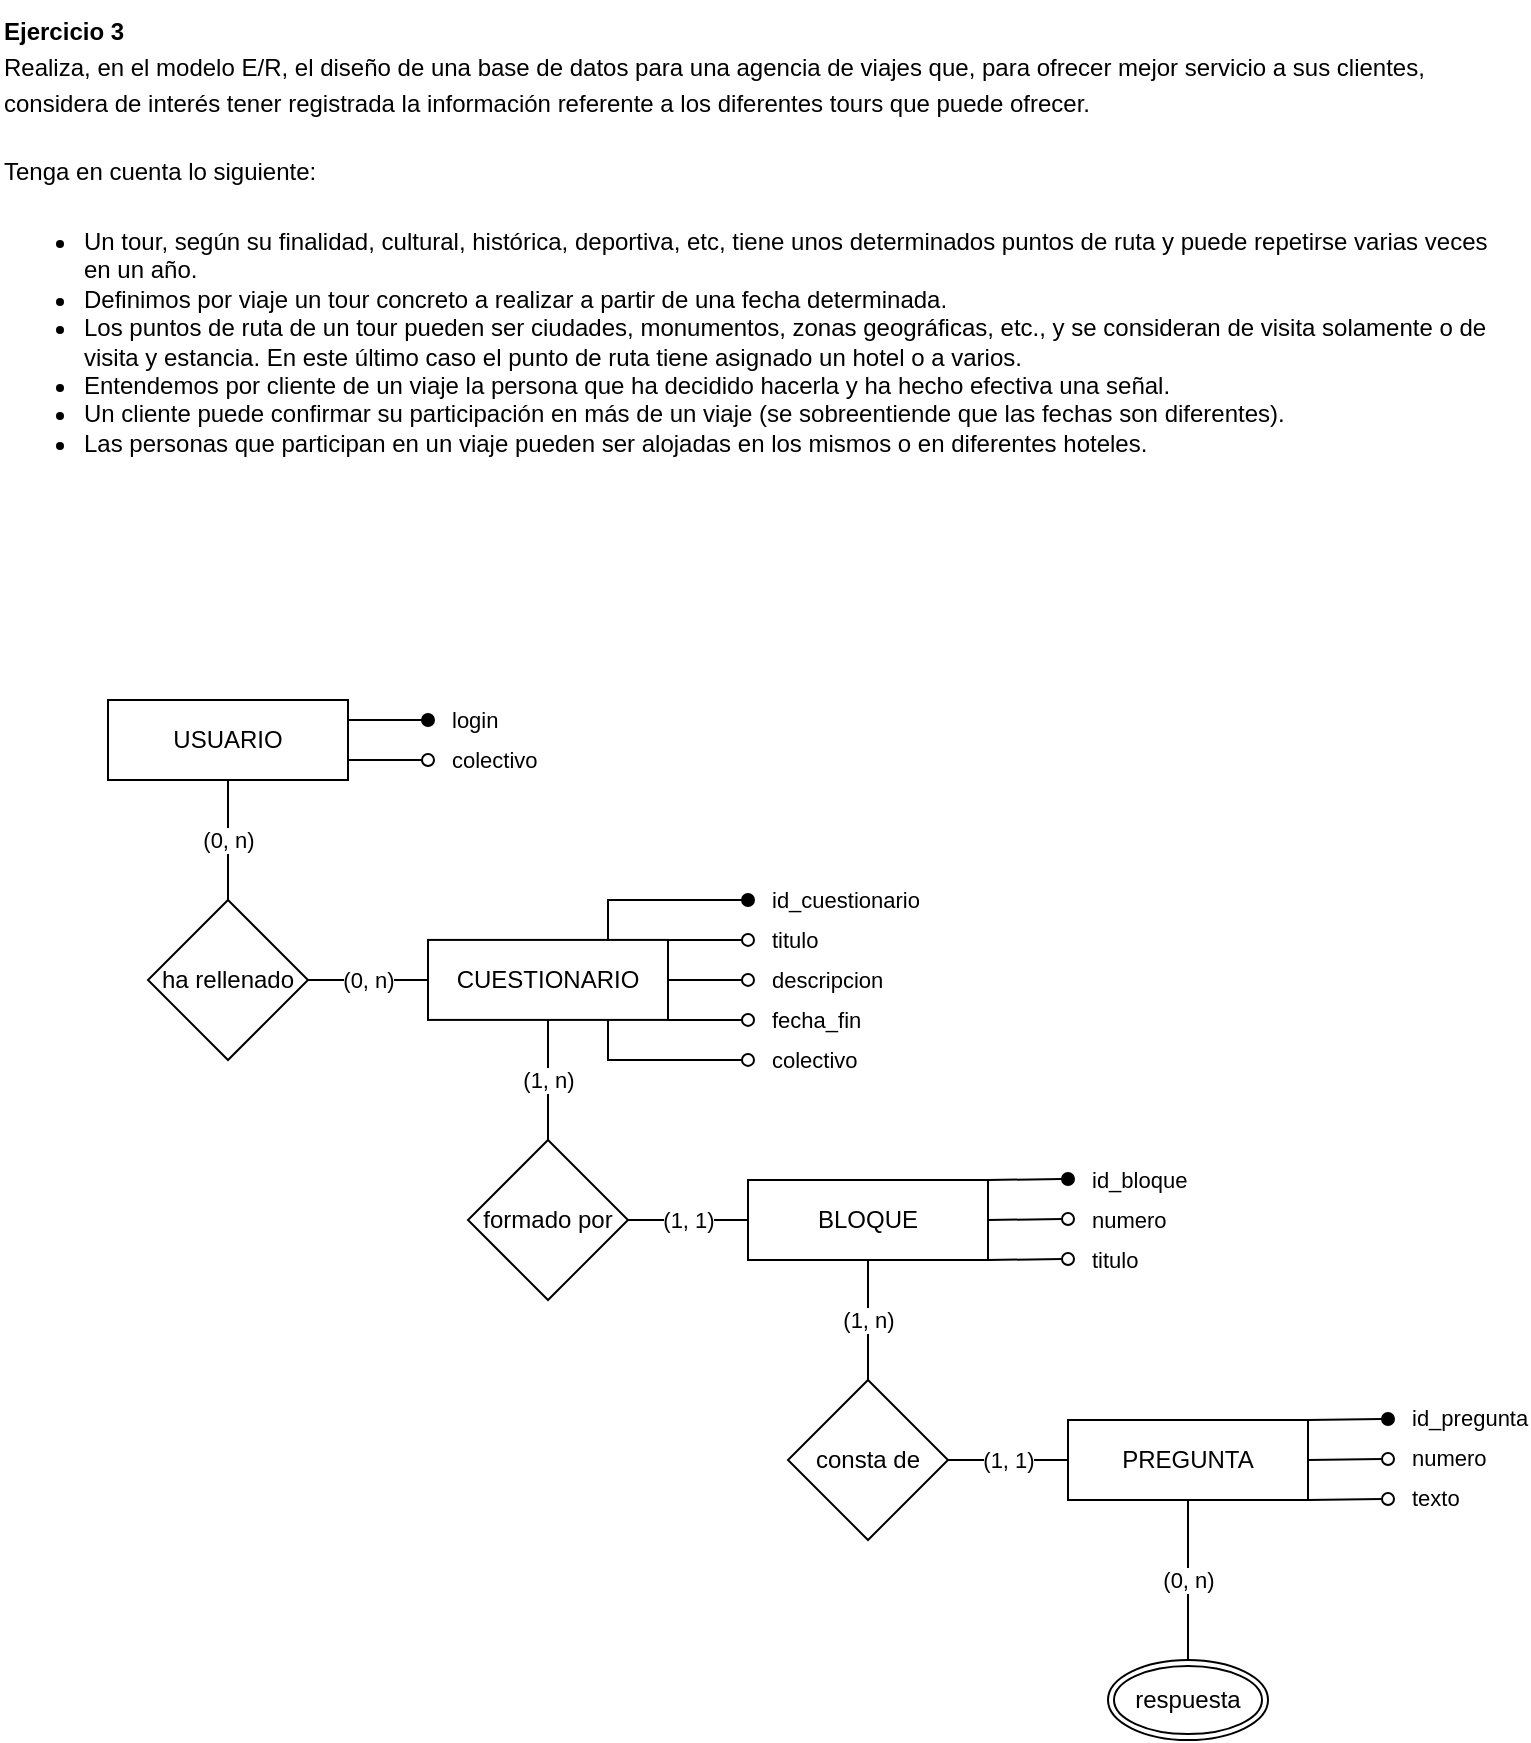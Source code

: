 <mxfile version="17.4.6" type="device"><diagram id="R2lEEEUBdFMjLlhIrx00" name="Page-1"><mxGraphModel dx="862" dy="1665" grid="1" gridSize="10" guides="1" tooltips="1" connect="1" arrows="1" fold="1" page="1" pageScale="1" pageWidth="827" pageHeight="1169" math="0" shadow="0" extFonts="Permanent Marker^https://fonts.googleapis.com/css?family=Permanent+Marker"><root><mxCell id="0"/><mxCell id="1" parent="0"/><mxCell id="az94NWHXUpk0kcAOf4Yl-8" value="login" style="edgeStyle=none;rounded=0;orthogonalLoop=1;jettySize=auto;html=1;endArrow=oval;endFill=1;startArrow=none;startFill=0;labelPosition=center;verticalLabelPosition=middle;align=left;verticalAlign=middle;exitX=1;exitY=0.25;exitDx=0;exitDy=0;" parent="1" source="V0h3Uh2K9khEuizxDlOd-1" edge="1"><mxGeometry x="1" y="10" relative="1" as="geometry"><mxPoint x="254" y="-760" as="targetPoint"/><mxPoint x="10" y="10" as="offset"/></mxGeometry></mxCell><mxCell id="az94NWHXUpk0kcAOf4Yl-23" value="(0, n)" style="edgeStyle=none;rounded=0;orthogonalLoop=1;jettySize=auto;html=1;exitX=0.5;exitY=1;exitDx=0;exitDy=0;startArrow=none;startFill=0;endArrow=none;endFill=0;" parent="1" source="V0h3Uh2K9khEuizxDlOd-1" target="V0h3Uh2K9khEuizxDlOd-4" edge="1"><mxGeometry relative="1" as="geometry"/></mxCell><mxCell id="YaglDZlqnz0dynP-ahU7-1" value="colectivo" style="rounded=0;orthogonalLoop=1;jettySize=auto;html=1;exitX=1;exitY=0.75;exitDx=0;exitDy=0;endArrow=oval;endFill=0;align=left;labelPosition=center;verticalLabelPosition=middle;verticalAlign=middle;" parent="1" source="V0h3Uh2K9khEuizxDlOd-1" edge="1"><mxGeometry x="1" y="10" relative="1" as="geometry"><mxPoint x="254" y="-740" as="targetPoint"/><mxPoint x="10" y="10" as="offset"/></mxGeometry></mxCell><mxCell id="V0h3Uh2K9khEuizxDlOd-1" value="USUARIO" style="whiteSpace=wrap;html=1;align=center;" parent="1" vertex="1"><mxGeometry x="94" y="-770" width="120" height="40" as="geometry"/></mxCell><mxCell id="az94NWHXUpk0kcAOf4Yl-15" value="id_cuestionario" style="rounded=0;orthogonalLoop=1;jettySize=auto;html=1;exitX=0.75;exitY=0;exitDx=0;exitDy=0;startArrow=none;startFill=0;endArrow=oval;endFill=1;labelPosition=center;verticalLabelPosition=middle;align=left;verticalAlign=middle;" parent="1" source="V0h3Uh2K9khEuizxDlOd-2" edge="1"><mxGeometry x="1" y="10" relative="1" as="geometry"><mxPoint x="414" y="-670" as="targetPoint"/><mxPoint x="10" y="10" as="offset"/><Array as="points"><mxPoint x="344" y="-670"/></Array></mxGeometry></mxCell><mxCell id="az94NWHXUpk0kcAOf4Yl-17" value="colectivo" style="edgeStyle=orthogonalEdgeStyle;rounded=0;orthogonalLoop=1;jettySize=auto;html=1;exitX=0.75;exitY=1;exitDx=0;exitDy=0;startArrow=none;startFill=0;endArrow=oval;endFill=0;labelPosition=center;verticalLabelPosition=middle;align=left;verticalAlign=middle;" parent="1" source="V0h3Uh2K9khEuizxDlOd-2" edge="1"><mxGeometry x="1" y="-10" relative="1" as="geometry"><mxPoint x="414" y="-590.04" as="targetPoint"/><mxPoint x="10" y="-10" as="offset"/><Array as="points"><mxPoint x="344" y="-590"/></Array></mxGeometry></mxCell><mxCell id="az94NWHXUpk0kcAOf4Yl-25" value="(1, n)" style="edgeStyle=none;rounded=0;orthogonalLoop=1;jettySize=auto;html=1;exitX=0.5;exitY=1;exitDx=0;exitDy=0;entryX=0.5;entryY=0;entryDx=0;entryDy=0;startArrow=none;startFill=0;endArrow=none;endFill=0;" parent="1" source="V0h3Uh2K9khEuizxDlOd-2" target="V0h3Uh2K9khEuizxDlOd-5" edge="1"><mxGeometry relative="1" as="geometry"><mxPoint x="274" y="-569.96" as="targetPoint"/></mxGeometry></mxCell><mxCell id="YaglDZlqnz0dynP-ahU7-4" value="fecha_fin" style="rounded=1;sketch=0;orthogonalLoop=1;jettySize=auto;html=1;exitX=1;exitY=1;exitDx=0;exitDy=0;endArrow=oval;endFill=0;align=left;labelPosition=center;verticalLabelPosition=middle;verticalAlign=middle;" parent="1" source="V0h3Uh2K9khEuizxDlOd-2" edge="1"><mxGeometry x="1" y="10" relative="1" as="geometry"><mxPoint x="414" y="-610.04" as="targetPoint"/><mxPoint x="10" y="10" as="offset"/></mxGeometry></mxCell><mxCell id="YaglDZlqnz0dynP-ahU7-5" value="descripcion" style="rounded=1;sketch=0;orthogonalLoop=1;jettySize=auto;html=1;exitX=1;exitY=0.5;exitDx=0;exitDy=0;endArrow=oval;endFill=0;align=left;labelPosition=center;verticalLabelPosition=middle;verticalAlign=middle;" parent="1" source="V0h3Uh2K9khEuizxDlOd-2" edge="1"><mxGeometry x="1" y="10" relative="1" as="geometry"><mxPoint x="414" y="-630.04" as="targetPoint"/><mxPoint x="10" y="10" as="offset"/></mxGeometry></mxCell><mxCell id="YaglDZlqnz0dynP-ahU7-6" value="titulo" style="rounded=1;sketch=0;orthogonalLoop=1;jettySize=auto;html=1;exitX=1;exitY=0;exitDx=0;exitDy=0;endArrow=oval;endFill=0;align=left;labelPosition=center;verticalLabelPosition=middle;verticalAlign=middle;" parent="1" source="V0h3Uh2K9khEuizxDlOd-2" edge="1"><mxGeometry x="1" y="10" relative="1" as="geometry"><mxPoint x="414" y="-650.04" as="targetPoint"/><mxPoint x="10" y="10" as="offset"/></mxGeometry></mxCell><mxCell id="V0h3Uh2K9khEuizxDlOd-2" value="CUESTIONARIO" style="whiteSpace=wrap;html=1;align=center;" parent="1" vertex="1"><mxGeometry x="254" y="-650.04" width="120" height="40" as="geometry"/></mxCell><mxCell id="az94NWHXUpk0kcAOf4Yl-18" value="id_bloque" style="edgeStyle=none;rounded=0;orthogonalLoop=1;jettySize=auto;html=1;exitX=1;exitY=0;exitDx=0;exitDy=0;startArrow=none;startFill=0;endArrow=oval;endFill=1;labelPosition=center;verticalLabelPosition=middle;align=left;verticalAlign=middle;" parent="1" source="V0h3Uh2K9khEuizxDlOd-3" edge="1"><mxGeometry x="1" y="10" relative="1" as="geometry"><mxPoint x="574" y="-530.5" as="targetPoint"/><mxPoint x="10" y="10" as="offset"/></mxGeometry></mxCell><mxCell id="az94NWHXUpk0kcAOf4Yl-19" value="numero" style="edgeStyle=none;rounded=0;orthogonalLoop=1;jettySize=auto;html=1;exitX=1;exitY=0.5;exitDx=0;exitDy=0;startArrow=none;startFill=0;endArrow=oval;endFill=0;labelPosition=center;verticalLabelPosition=middle;align=left;verticalAlign=middle;" parent="1" source="V0h3Uh2K9khEuizxDlOd-3" edge="1"><mxGeometry x="1" y="10" relative="1" as="geometry"><mxPoint x="574" y="-510.5" as="targetPoint"/><mxPoint x="10" y="10" as="offset"/></mxGeometry></mxCell><mxCell id="YaglDZlqnz0dynP-ahU7-7" value="titulo" style="rounded=1;sketch=0;orthogonalLoop=1;jettySize=auto;html=1;exitX=1;exitY=1;exitDx=0;exitDy=0;endArrow=oval;endFill=0;align=left;labelPosition=center;verticalLabelPosition=middle;verticalAlign=middle;" parent="1" source="V0h3Uh2K9khEuizxDlOd-3" edge="1"><mxGeometry x="1" y="10" relative="1" as="geometry"><mxPoint x="574" y="-490.5" as="targetPoint"/><mxPoint x="10" y="10" as="offset"/></mxGeometry></mxCell><mxCell id="V0h3Uh2K9khEuizxDlOd-3" value="BLOQUE" style="whiteSpace=wrap;html=1;align=center;" parent="1" vertex="1"><mxGeometry x="414" y="-530" width="120" height="40" as="geometry"/></mxCell><mxCell id="az94NWHXUpk0kcAOf4Yl-24" value="(0, n)" style="edgeStyle=none;rounded=0;orthogonalLoop=1;jettySize=auto;html=1;exitX=1;exitY=0.5;exitDx=0;exitDy=0;entryX=0;entryY=0.5;entryDx=0;entryDy=0;startArrow=none;startFill=0;endArrow=none;endFill=0;" parent="1" source="V0h3Uh2K9khEuizxDlOd-4" target="V0h3Uh2K9khEuizxDlOd-2" edge="1"><mxGeometry relative="1" as="geometry"><mxPoint x="154" y="-490" as="sourcePoint"/></mxGeometry></mxCell><mxCell id="V0h3Uh2K9khEuizxDlOd-4" value="ha rellenado" style="shape=rhombus;perimeter=rhombusPerimeter;whiteSpace=wrap;html=1;align=center;" parent="1" vertex="1"><mxGeometry x="114" y="-670" width="80" height="80" as="geometry"/></mxCell><mxCell id="az94NWHXUpk0kcAOf4Yl-26" value="(1, 1)" style="edgeStyle=none;rounded=0;orthogonalLoop=1;jettySize=auto;html=1;exitX=1;exitY=0.5;exitDx=0;exitDy=0;entryX=0;entryY=0.5;entryDx=0;entryDy=0;startArrow=none;startFill=0;endArrow=none;endFill=0;" parent="1" source="V0h3Uh2K9khEuizxDlOd-5" target="V0h3Uh2K9khEuizxDlOd-3" edge="1"><mxGeometry relative="1" as="geometry"/></mxCell><mxCell id="V0h3Uh2K9khEuizxDlOd-5" value="formado por" style="shape=rhombus;perimeter=rhombusPerimeter;whiteSpace=wrap;html=1;align=center;" parent="1" vertex="1"><mxGeometry x="274" y="-550" width="80" height="80" as="geometry"/></mxCell><mxCell id="YaglDZlqnz0dynP-ahU7-8" value="id_pregunta" style="edgeStyle=none;rounded=0;orthogonalLoop=1;jettySize=auto;html=1;exitX=1;exitY=0;exitDx=0;exitDy=0;startArrow=none;startFill=0;endArrow=oval;endFill=1;labelPosition=center;verticalLabelPosition=middle;align=left;verticalAlign=middle;" parent="1" source="YaglDZlqnz0dynP-ahU7-11" edge="1"><mxGeometry x="1" y="-10" relative="1" as="geometry"><mxPoint x="734" y="-410.5" as="targetPoint"/><mxPoint x="10" y="-10" as="offset"/></mxGeometry></mxCell><mxCell id="YaglDZlqnz0dynP-ahU7-9" value="numero" style="edgeStyle=none;rounded=0;orthogonalLoop=1;jettySize=auto;html=1;exitX=1;exitY=0.5;exitDx=0;exitDy=0;startArrow=none;startFill=0;endArrow=oval;endFill=0;labelPosition=center;verticalLabelPosition=middle;align=left;verticalAlign=middle;" parent="1" source="YaglDZlqnz0dynP-ahU7-11" edge="1"><mxGeometry x="1" y="-10" relative="1" as="geometry"><mxPoint x="734" y="-390.5" as="targetPoint"/><mxPoint x="10" y="-10" as="offset"/></mxGeometry></mxCell><mxCell id="YaglDZlqnz0dynP-ahU7-10" value="texto" style="rounded=1;sketch=0;orthogonalLoop=1;jettySize=auto;html=1;exitX=1;exitY=1;exitDx=0;exitDy=0;endArrow=oval;endFill=0;align=left;labelPosition=center;verticalLabelPosition=middle;verticalAlign=middle;" parent="1" source="YaglDZlqnz0dynP-ahU7-11" edge="1"><mxGeometry x="1" y="-10" relative="1" as="geometry"><mxPoint x="734" y="-370.5" as="targetPoint"/><mxPoint x="10" y="-10" as="offset"/></mxGeometry></mxCell><mxCell id="YaglDZlqnz0dynP-ahU7-11" value="PREGUNTA" style="whiteSpace=wrap;html=1;align=center;" parent="1" vertex="1"><mxGeometry x="574" y="-410" width="120" height="40" as="geometry"/></mxCell><mxCell id="YaglDZlqnz0dynP-ahU7-13" value="(0, n)" style="edgeStyle=orthogonalEdgeStyle;curved=0;rounded=1;sketch=0;orthogonalLoop=1;jettySize=auto;html=1;entryX=0.5;entryY=1;entryDx=0;entryDy=0;endArrow=none;endFill=0;exitX=0.5;exitY=0;exitDx=0;exitDy=0;" parent="1" source="YaglDZlqnz0dynP-ahU7-19" target="YaglDZlqnz0dynP-ahU7-11" edge="1"><mxGeometry relative="1" as="geometry"><mxPoint x="634" y="-330" as="sourcePoint"/></mxGeometry></mxCell><mxCell id="YaglDZlqnz0dynP-ahU7-14" value="(1, n)" style="edgeStyle=none;rounded=0;orthogonalLoop=1;jettySize=auto;html=1;exitX=0.5;exitY=1;exitDx=0;exitDy=0;startArrow=none;startFill=0;endArrow=none;endFill=0;" parent="1" source="V0h3Uh2K9khEuizxDlOd-3" target="YaglDZlqnz0dynP-ahU7-16" edge="1"><mxGeometry relative="1" as="geometry"><mxPoint x="934" y="-740" as="sourcePoint"/><mxPoint x="994" y="-740" as="targetPoint"/></mxGeometry></mxCell><mxCell id="YaglDZlqnz0dynP-ahU7-15" value="(1, 1)" style="edgeStyle=none;rounded=0;orthogonalLoop=1;jettySize=auto;html=1;exitX=1;exitY=0.5;exitDx=0;exitDy=0;startArrow=none;startFill=0;endArrow=none;endFill=0;entryX=0;entryY=0.5;entryDx=0;entryDy=0;" parent="1" source="YaglDZlqnz0dynP-ahU7-16" target="YaglDZlqnz0dynP-ahU7-11" edge="1"><mxGeometry relative="1" as="geometry"><mxPoint x="444" y="-220" as="sourcePoint"/><mxPoint x="514" y="-290" as="targetPoint"/></mxGeometry></mxCell><mxCell id="YaglDZlqnz0dynP-ahU7-16" value="consta de" style="shape=rhombus;perimeter=rhombusPerimeter;whiteSpace=wrap;html=1;align=center;" parent="1" vertex="1"><mxGeometry x="434" y="-430" width="80" height="80" as="geometry"/></mxCell><mxCell id="YaglDZlqnz0dynP-ahU7-19" value="respuesta" style="ellipse;shape=doubleEllipse;margin=3;whiteSpace=wrap;html=1;align=center;rounded=0;sketch=0;" parent="1" vertex="1"><mxGeometry x="594" y="-290" width="80" height="40" as="geometry"/></mxCell><mxCell id="iYIsj6ti77JQ5FbVJN_x-1" value="&lt;p style=&quot;box-sizing: border-box ; margin: 0px 0px 1rem ; padding: 0px ; line-height: 1.5 ; overflow-wrap: break-word ; cursor: text ; min-height: 1.312rem&quot;&gt;&lt;span style=&quot;box-sizing: border-box ; line-height: inherit&quot;&gt;&lt;b&gt;Ejercicio 3&lt;/b&gt;&lt;br&gt;&lt;/span&gt;&lt;span&gt;Realiza, en el modelo E/R, el diseño de una base de datos para una agencia de viajes que, para ofrecer mejor servicio a sus clientes, considera de interés tener registrada la información referente a los diferentes tours que puede ofrecer.&lt;/span&gt;&lt;/p&gt;&lt;p style=&quot;box-sizing: border-box ; margin: 0px 0px 1rem ; padding: 0px ; line-height: 1.5 ; overflow-wrap: break-word ; cursor: text ; min-height: 1.312rem&quot;&gt;&lt;span&gt;Tenga en cuenta lo siguiente:&lt;/span&gt;&lt;/p&gt;&lt;ul&gt;&lt;li&gt;&lt;span&gt;Un tour, según su finalidad, cultural, histórica, deportiva, etc, tiene unos determinados puntos de ruta y puede repetirse varias veces en un año.&lt;/span&gt;&lt;/li&gt;&lt;li&gt;Definimos por viaje un tour concreto a realizar a partir de una fecha determinada.&lt;/li&gt;&lt;li&gt;Los puntos de ruta de un tour pueden ser ciudades, monumentos, zonas geográficas, etc., y se consideran de visita solamente o de visita y estancia. En este último caso el punto de ruta tiene asignado un hotel o a varios.&lt;/li&gt;&lt;li&gt;Entendemos por cliente de un viaje la persona que ha decidido hacerla y ha hecho efectiva una señal.&lt;/li&gt;&lt;li&gt;Un cliente puede confirmar su participación en más de un viaje (se sobreentiende que las fechas son diferentes).&lt;/li&gt;&lt;li&gt;Las personas que participan en un viaje pueden ser alojadas en los mismos o en diferentes hoteles.&lt;/li&gt;&lt;/ul&gt;&lt;p&gt;&lt;/p&gt;" style="text;html=1;strokeColor=none;fillColor=none;align=left;verticalAlign=top;whiteSpace=wrap;rounded=0;" vertex="1" parent="1"><mxGeometry x="40" y="-1120" width="760" height="240" as="geometry"/></mxCell></root></mxGraphModel></diagram></mxfile>